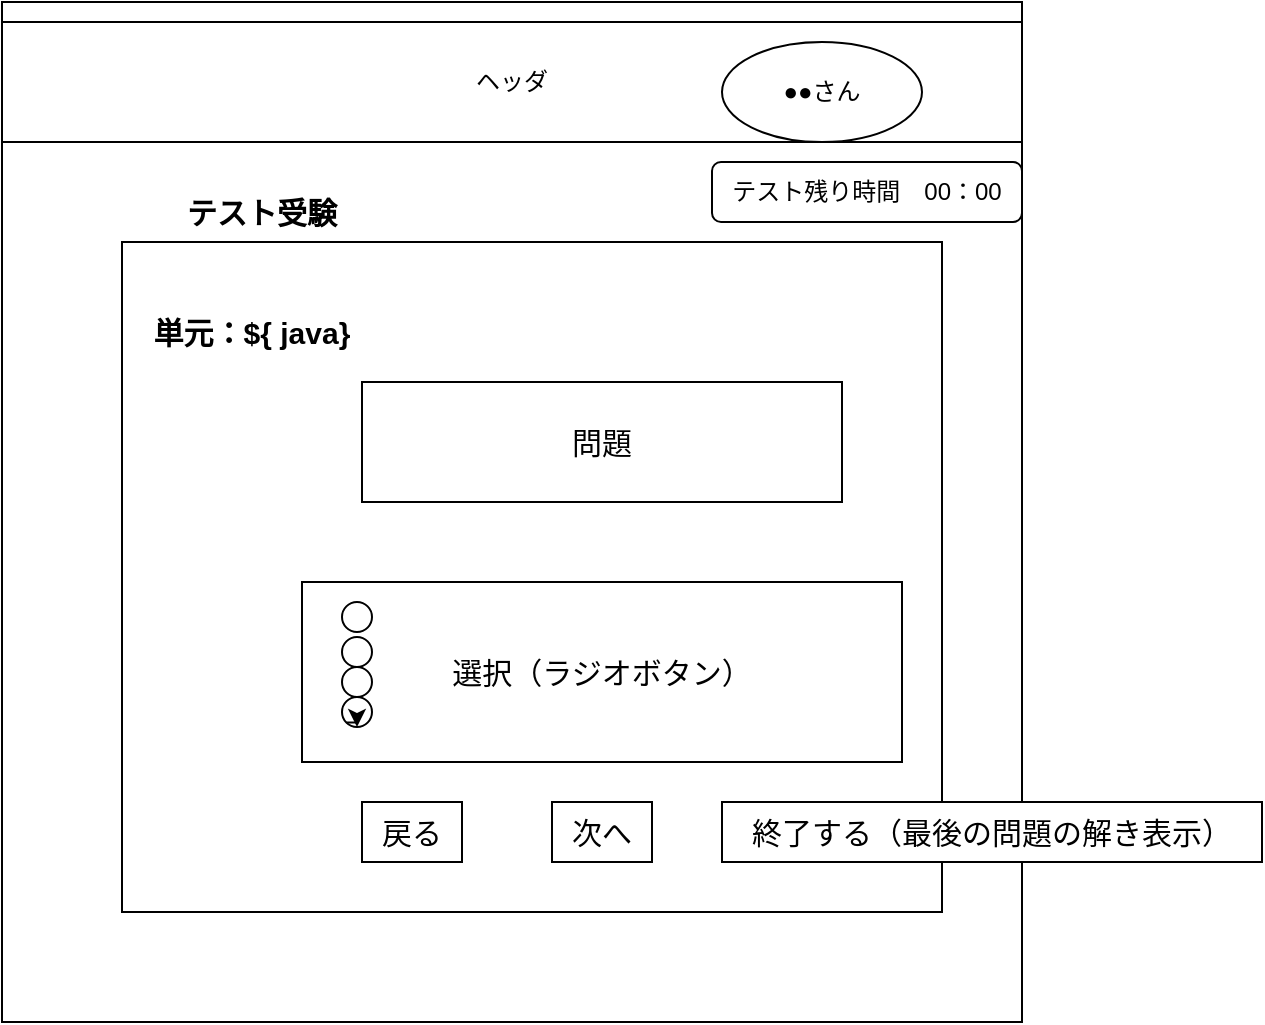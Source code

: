 <mxfile>
    <diagram id="jhHdwCbqBwr_hYkBq3P8" name="ページ1">
        <mxGraphModel dx="649" dy="478" grid="1" gridSize="10" guides="1" tooltips="1" connect="1" arrows="1" fold="1" page="1" pageScale="1" pageWidth="827" pageHeight="1169" math="0" shadow="0">
            <root>
                <mxCell id="0"/>
                <mxCell id="1" parent="0"/>
                <mxCell id="2" value="" style="whiteSpace=wrap;html=1;aspect=fixed;" parent="1" vertex="1">
                    <mxGeometry x="100" y="100" width="510" height="510" as="geometry"/>
                </mxCell>
                <mxCell id="3" value="" style="rounded=0;whiteSpace=wrap;html=1;" parent="1" vertex="1">
                    <mxGeometry x="160" y="220" width="410" height="335" as="geometry"/>
                </mxCell>
                <mxCell id="4" value="ヘッダ" style="rounded=0;whiteSpace=wrap;html=1;" parent="1" vertex="1">
                    <mxGeometry x="100" y="110" width="510" height="60" as="geometry"/>
                </mxCell>
                <mxCell id="5" value="●●さん" style="ellipse;whiteSpace=wrap;html=1;fontSize=12;" parent="1" vertex="1">
                    <mxGeometry x="460" y="120" width="100" height="50" as="geometry"/>
                </mxCell>
                <mxCell id="6" value="テスト受験" style="text;html=1;strokeColor=none;fillColor=none;align=center;verticalAlign=middle;whiteSpace=wrap;rounded=0;fontStyle=1;fontSize=15;" parent="1" vertex="1">
                    <mxGeometry x="190" y="175" width="80" height="60" as="geometry"/>
                </mxCell>
                <mxCell id="7" value="単元：${ java}" style="text;html=1;strokeColor=none;fillColor=none;align=center;verticalAlign=middle;whiteSpace=wrap;rounded=0;fontStyle=1;fontSize=15;" parent="1" vertex="1">
                    <mxGeometry x="160" y="235" width="130" height="60" as="geometry"/>
                </mxCell>
                <mxCell id="8" value="問題" style="rounded=0;whiteSpace=wrap;html=1;fontSize=15;" parent="1" vertex="1">
                    <mxGeometry x="280" y="290" width="240" height="60" as="geometry"/>
                </mxCell>
                <mxCell id="9" value="選択（ラジオボタン）" style="rounded=0;whiteSpace=wrap;html=1;fontSize=15;" parent="1" vertex="1">
                    <mxGeometry x="250" y="390" width="300" height="90" as="geometry"/>
                </mxCell>
                <mxCell id="10" value="次へ" style="rounded=0;whiteSpace=wrap;html=1;fontSize=15;" parent="1" vertex="1">
                    <mxGeometry x="375" y="500" width="50" height="30" as="geometry"/>
                </mxCell>
                <mxCell id="11" value="戻る" style="rounded=0;whiteSpace=wrap;html=1;fontSize=15;" parent="1" vertex="1">
                    <mxGeometry x="280" y="500" width="50" height="30" as="geometry"/>
                </mxCell>
                <mxCell id="12" value="終了する（最後の問題の解き表示）" style="rounded=0;whiteSpace=wrap;html=1;fontSize=15;" parent="1" vertex="1">
                    <mxGeometry x="460" y="500" width="270" height="30" as="geometry"/>
                </mxCell>
                <mxCell id="13" value="テスト残り時間　00：00" style="rounded=1;whiteSpace=wrap;html=1;" parent="1" vertex="1">
                    <mxGeometry x="455" y="180" width="155" height="30" as="geometry"/>
                </mxCell>
                <mxCell id="14" value="" style="ellipse;whiteSpace=wrap;html=1;aspect=fixed;" parent="1" vertex="1">
                    <mxGeometry x="270" y="400" width="15" height="15" as="geometry"/>
                </mxCell>
                <mxCell id="15" value="" style="ellipse;whiteSpace=wrap;html=1;aspect=fixed;" parent="1" vertex="1">
                    <mxGeometry x="270" y="417.5" width="15" height="15" as="geometry"/>
                </mxCell>
                <mxCell id="16" value="" style="ellipse;whiteSpace=wrap;html=1;aspect=fixed;" parent="1" vertex="1">
                    <mxGeometry x="270" y="432.5" width="15" height="15" as="geometry"/>
                </mxCell>
                <mxCell id="17" value="" style="ellipse;whiteSpace=wrap;html=1;aspect=fixed;" parent="1" vertex="1">
                    <mxGeometry x="270" y="447.5" width="15" height="15" as="geometry"/>
                </mxCell>
                <mxCell id="19" style="edgeStyle=orthogonalEdgeStyle;rounded=0;orthogonalLoop=1;jettySize=auto;html=1;exitX=0;exitY=1;exitDx=0;exitDy=0;entryX=0.5;entryY=1;entryDx=0;entryDy=0;" parent="1" source="17" target="17" edge="1">
                    <mxGeometry relative="1" as="geometry"/>
                </mxCell>
            </root>
        </mxGraphModel>
    </diagram>
</mxfile>